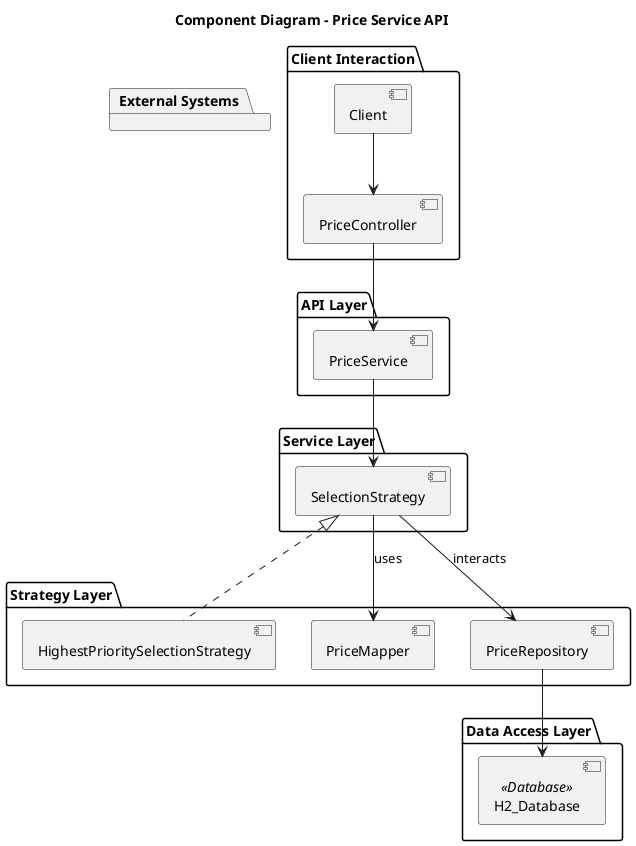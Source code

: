 @startuml
title Component Diagram - Price Service API

package "Client Interaction" {
    [Client] --> [PriceController]
}

package "API Layer" {
    [PriceController] --> [PriceService]
}

package "Service Layer" {
    [PriceService] --> [SelectionStrategy]
}

package "Strategy Layer" {
    [SelectionStrategy] <|.. [HighestPrioritySelectionStrategy]
    [SelectionStrategy] --> [PriceMapper] : uses
    [SelectionStrategy] --> [PriceRepository] : interacts
}

package "Data Access Layer" {
    [PriceRepository] --> [H2_Database]
}

package "External Systems" {
    [H2_Database] <<Database>>
}

@enduml
